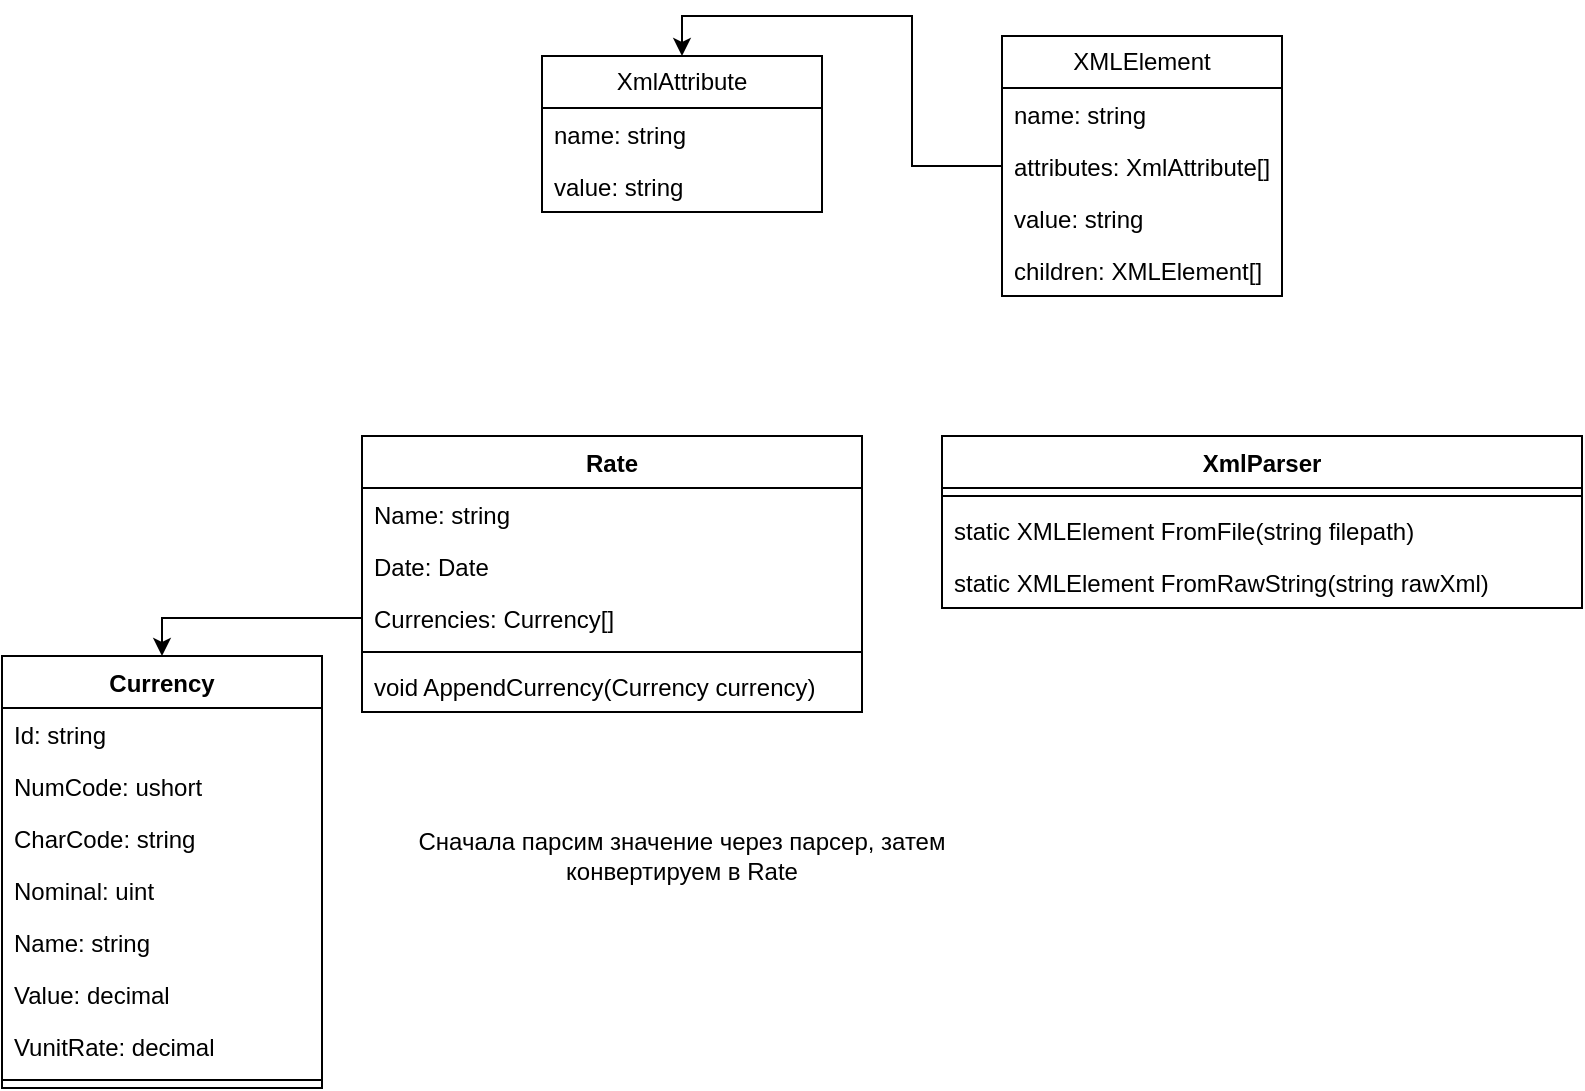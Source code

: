 <mxfile version="24.7.17">
  <diagram name="Page-1" id="Y3O6-fXWIPMZDo0kcvyY">
    <mxGraphModel dx="1195" dy="702" grid="1" gridSize="10" guides="1" tooltips="1" connect="1" arrows="1" fold="1" page="1" pageScale="1" pageWidth="850" pageHeight="1100" math="0" shadow="0">
      <root>
        <mxCell id="0" />
        <mxCell id="1" parent="0" />
        <mxCell id="TeqrsGrh8CQe0pCmq5D--1" value="Currency" style="swimlane;fontStyle=1;align=center;verticalAlign=top;childLayout=stackLayout;horizontal=1;startSize=26;horizontalStack=0;resizeParent=1;resizeParentMax=0;resizeLast=0;collapsible=1;marginBottom=0;whiteSpace=wrap;html=1;" parent="1" vertex="1">
          <mxGeometry x="40" y="430" width="160" height="216" as="geometry" />
        </mxCell>
        <mxCell id="TeqrsGrh8CQe0pCmq5D--2" value="Id: string" style="text;strokeColor=none;fillColor=none;align=left;verticalAlign=top;spacingLeft=4;spacingRight=4;overflow=hidden;rotatable=0;points=[[0,0.5],[1,0.5]];portConstraint=eastwest;whiteSpace=wrap;html=1;" parent="TeqrsGrh8CQe0pCmq5D--1" vertex="1">
          <mxGeometry y="26" width="160" height="26" as="geometry" />
        </mxCell>
        <mxCell id="TeqrsGrh8CQe0pCmq5D--6" value="NumCode: ushort" style="text;strokeColor=none;fillColor=none;align=left;verticalAlign=top;spacingLeft=4;spacingRight=4;overflow=hidden;rotatable=0;points=[[0,0.5],[1,0.5]];portConstraint=eastwest;whiteSpace=wrap;html=1;" parent="TeqrsGrh8CQe0pCmq5D--1" vertex="1">
          <mxGeometry y="52" width="160" height="26" as="geometry" />
        </mxCell>
        <mxCell id="TeqrsGrh8CQe0pCmq5D--5" value="CharCode: string" style="text;strokeColor=none;fillColor=none;align=left;verticalAlign=top;spacingLeft=4;spacingRight=4;overflow=hidden;rotatable=0;points=[[0,0.5],[1,0.5]];portConstraint=eastwest;whiteSpace=wrap;html=1;" parent="TeqrsGrh8CQe0pCmq5D--1" vertex="1">
          <mxGeometry y="78" width="160" height="26" as="geometry" />
        </mxCell>
        <mxCell id="TeqrsGrh8CQe0pCmq5D--9" value="Nominal: uint" style="text;strokeColor=none;fillColor=none;align=left;verticalAlign=top;spacingLeft=4;spacingRight=4;overflow=hidden;rotatable=0;points=[[0,0.5],[1,0.5]];portConstraint=eastwest;whiteSpace=wrap;html=1;" parent="TeqrsGrh8CQe0pCmq5D--1" vertex="1">
          <mxGeometry y="104" width="160" height="26" as="geometry" />
        </mxCell>
        <mxCell id="TeqrsGrh8CQe0pCmq5D--10" value="Name: string" style="text;strokeColor=none;fillColor=none;align=left;verticalAlign=top;spacingLeft=4;spacingRight=4;overflow=hidden;rotatable=0;points=[[0,0.5],[1,0.5]];portConstraint=eastwest;whiteSpace=wrap;html=1;" parent="TeqrsGrh8CQe0pCmq5D--1" vertex="1">
          <mxGeometry y="130" width="160" height="26" as="geometry" />
        </mxCell>
        <mxCell id="TeqrsGrh8CQe0pCmq5D--8" value="Value: decimal" style="text;strokeColor=none;fillColor=none;align=left;verticalAlign=top;spacingLeft=4;spacingRight=4;overflow=hidden;rotatable=0;points=[[0,0.5],[1,0.5]];portConstraint=eastwest;whiteSpace=wrap;html=1;" parent="TeqrsGrh8CQe0pCmq5D--1" vertex="1">
          <mxGeometry y="156" width="160" height="26" as="geometry" />
        </mxCell>
        <mxCell id="TeqrsGrh8CQe0pCmq5D--7" value="VunitRate: decimal" style="text;strokeColor=none;fillColor=none;align=left;verticalAlign=top;spacingLeft=4;spacingRight=4;overflow=hidden;rotatable=0;points=[[0,0.5],[1,0.5]];portConstraint=eastwest;whiteSpace=wrap;html=1;" parent="TeqrsGrh8CQe0pCmq5D--1" vertex="1">
          <mxGeometry y="182" width="160" height="26" as="geometry" />
        </mxCell>
        <mxCell id="TeqrsGrh8CQe0pCmq5D--3" value="" style="line;strokeWidth=1;fillColor=none;align=left;verticalAlign=middle;spacingTop=-1;spacingLeft=3;spacingRight=3;rotatable=0;labelPosition=right;points=[];portConstraint=eastwest;strokeColor=inherit;" parent="TeqrsGrh8CQe0pCmq5D--1" vertex="1">
          <mxGeometry y="208" width="160" height="8" as="geometry" />
        </mxCell>
        <mxCell id="TeqrsGrh8CQe0pCmq5D--11" value="Rate" style="swimlane;fontStyle=1;align=center;verticalAlign=top;childLayout=stackLayout;horizontal=1;startSize=26;horizontalStack=0;resizeParent=1;resizeParentMax=0;resizeLast=0;collapsible=1;marginBottom=0;whiteSpace=wrap;html=1;" parent="1" vertex="1">
          <mxGeometry x="220" y="320" width="250" height="138" as="geometry" />
        </mxCell>
        <mxCell id="TeqrsGrh8CQe0pCmq5D--12" value="Name: string" style="text;strokeColor=none;fillColor=none;align=left;verticalAlign=top;spacingLeft=4;spacingRight=4;overflow=hidden;rotatable=0;points=[[0,0.5],[1,0.5]];portConstraint=eastwest;whiteSpace=wrap;html=1;" parent="TeqrsGrh8CQe0pCmq5D--11" vertex="1">
          <mxGeometry y="26" width="250" height="26" as="geometry" />
        </mxCell>
        <mxCell id="TeqrsGrh8CQe0pCmq5D--18" value="Date: Date" style="text;strokeColor=none;fillColor=none;align=left;verticalAlign=top;spacingLeft=4;spacingRight=4;overflow=hidden;rotatable=0;points=[[0,0.5],[1,0.5]];portConstraint=eastwest;whiteSpace=wrap;html=1;" parent="TeqrsGrh8CQe0pCmq5D--11" vertex="1">
          <mxGeometry y="52" width="250" height="26" as="geometry" />
        </mxCell>
        <mxCell id="TeqrsGrh8CQe0pCmq5D--21" value="Currencies: Currency[]" style="text;strokeColor=none;fillColor=none;align=left;verticalAlign=top;spacingLeft=4;spacingRight=4;overflow=hidden;rotatable=0;points=[[0,0.5],[1,0.5]];portConstraint=eastwest;whiteSpace=wrap;html=1;" parent="TeqrsGrh8CQe0pCmq5D--11" vertex="1">
          <mxGeometry y="78" width="250" height="26" as="geometry" />
        </mxCell>
        <mxCell id="TeqrsGrh8CQe0pCmq5D--19" value="" style="line;strokeWidth=1;fillColor=none;align=left;verticalAlign=middle;spacingTop=-1;spacingLeft=3;spacingRight=3;rotatable=0;labelPosition=right;points=[];portConstraint=eastwest;strokeColor=inherit;" parent="TeqrsGrh8CQe0pCmq5D--11" vertex="1">
          <mxGeometry y="104" width="250" height="8" as="geometry" />
        </mxCell>
        <mxCell id="TeqrsGrh8CQe0pCmq5D--20" value="void AppendCurrency(Currency currency)" style="text;strokeColor=none;fillColor=none;align=left;verticalAlign=top;spacingLeft=4;spacingRight=4;overflow=hidden;rotatable=0;points=[[0,0.5],[1,0.5]];portConstraint=eastwest;whiteSpace=wrap;html=1;" parent="TeqrsGrh8CQe0pCmq5D--11" vertex="1">
          <mxGeometry y="112" width="250" height="26" as="geometry" />
        </mxCell>
        <mxCell id="TeqrsGrh8CQe0pCmq5D--22" style="edgeStyle=orthogonalEdgeStyle;rounded=0;orthogonalLoop=1;jettySize=auto;html=1;exitX=0;exitY=0.5;exitDx=0;exitDy=0;entryX=0.5;entryY=0;entryDx=0;entryDy=0;" parent="1" source="TeqrsGrh8CQe0pCmq5D--21" target="TeqrsGrh8CQe0pCmq5D--1" edge="1">
          <mxGeometry relative="1" as="geometry">
            <Array as="points">
              <mxPoint x="120" y="411" />
            </Array>
          </mxGeometry>
        </mxCell>
        <mxCell id="TeqrsGrh8CQe0pCmq5D--24" value="XmlParser" style="swimlane;fontStyle=1;align=center;verticalAlign=top;childLayout=stackLayout;horizontal=1;startSize=26;horizontalStack=0;resizeParent=1;resizeParentMax=0;resizeLast=0;collapsible=1;marginBottom=0;whiteSpace=wrap;html=1;" parent="1" vertex="1">
          <mxGeometry x="510" y="320" width="320" height="86" as="geometry" />
        </mxCell>
        <mxCell id="TeqrsGrh8CQe0pCmq5D--26" value="" style="line;strokeWidth=1;fillColor=none;align=left;verticalAlign=middle;spacingTop=-1;spacingLeft=3;spacingRight=3;rotatable=0;labelPosition=right;points=[];portConstraint=eastwest;strokeColor=inherit;" parent="TeqrsGrh8CQe0pCmq5D--24" vertex="1">
          <mxGeometry y="26" width="320" height="8" as="geometry" />
        </mxCell>
        <mxCell id="TeqrsGrh8CQe0pCmq5D--27" value="static XMLElement FromFile(string filepath)" style="text;strokeColor=none;fillColor=none;align=left;verticalAlign=top;spacingLeft=4;spacingRight=4;overflow=hidden;rotatable=0;points=[[0,0.5],[1,0.5]];portConstraint=eastwest;whiteSpace=wrap;html=1;" parent="TeqrsGrh8CQe0pCmq5D--24" vertex="1">
          <mxGeometry y="34" width="320" height="26" as="geometry" />
        </mxCell>
        <mxCell id="TeqrsGrh8CQe0pCmq5D--30" value="static XMLElement&amp;nbsp;FromRawString(string rawXml)&lt;span style=&quot;white-space: pre;&quot;&gt;&#x9;&lt;/span&gt;" style="text;strokeColor=none;fillColor=none;align=left;verticalAlign=top;spacingLeft=4;spacingRight=4;overflow=hidden;rotatable=0;points=[[0,0.5],[1,0.5]];portConstraint=eastwest;whiteSpace=wrap;html=1;" parent="TeqrsGrh8CQe0pCmq5D--24" vertex="1">
          <mxGeometry y="60" width="320" height="26" as="geometry" />
        </mxCell>
        <mxCell id="1EoRE5-GvBEjTyv5QOHX-1" value="XMLElement" style="swimlane;fontStyle=0;childLayout=stackLayout;horizontal=1;startSize=26;fillColor=none;horizontalStack=0;resizeParent=1;resizeParentMax=0;resizeLast=0;collapsible=1;marginBottom=0;whiteSpace=wrap;html=1;" parent="1" vertex="1">
          <mxGeometry x="540" y="120" width="140" height="130" as="geometry" />
        </mxCell>
        <mxCell id="1EoRE5-GvBEjTyv5QOHX-2" value="name: string" style="text;strokeColor=none;fillColor=none;align=left;verticalAlign=top;spacingLeft=4;spacingRight=4;overflow=hidden;rotatable=0;points=[[0,0.5],[1,0.5]];portConstraint=eastwest;whiteSpace=wrap;html=1;" parent="1EoRE5-GvBEjTyv5QOHX-1" vertex="1">
          <mxGeometry y="26" width="140" height="26" as="geometry" />
        </mxCell>
        <mxCell id="1EoRE5-GvBEjTyv5QOHX-3" value="attributes: XmlAttribute[]" style="text;strokeColor=none;fillColor=none;align=left;verticalAlign=top;spacingLeft=4;spacingRight=4;overflow=hidden;rotatable=0;points=[[0,0.5],[1,0.5]];portConstraint=eastwest;whiteSpace=wrap;html=1;" parent="1EoRE5-GvBEjTyv5QOHX-1" vertex="1">
          <mxGeometry y="52" width="140" height="26" as="geometry" />
        </mxCell>
        <mxCell id="1EoRE5-GvBEjTyv5QOHX-4" value="value: string" style="text;strokeColor=none;fillColor=none;align=left;verticalAlign=top;spacingLeft=4;spacingRight=4;overflow=hidden;rotatable=0;points=[[0,0.5],[1,0.5]];portConstraint=eastwest;whiteSpace=wrap;html=1;" parent="1EoRE5-GvBEjTyv5QOHX-1" vertex="1">
          <mxGeometry y="78" width="140" height="26" as="geometry" />
        </mxCell>
        <mxCell id="EAJoTBJoHxpfbBC-fEO_-1" value="children: XMLElement[]" style="text;strokeColor=none;fillColor=none;align=left;verticalAlign=top;spacingLeft=4;spacingRight=4;overflow=hidden;rotatable=0;points=[[0,0.5],[1,0.5]];portConstraint=eastwest;whiteSpace=wrap;html=1;" parent="1EoRE5-GvBEjTyv5QOHX-1" vertex="1">
          <mxGeometry y="104" width="140" height="26" as="geometry" />
        </mxCell>
        <mxCell id="2lf6Tuu8_X6m-MojPXU--1" value="XmlAttribute" style="swimlane;fontStyle=0;childLayout=stackLayout;horizontal=1;startSize=26;fillColor=none;horizontalStack=0;resizeParent=1;resizeParentMax=0;resizeLast=0;collapsible=1;marginBottom=0;whiteSpace=wrap;html=1;" vertex="1" parent="1">
          <mxGeometry x="310" y="130" width="140" height="78" as="geometry" />
        </mxCell>
        <mxCell id="2lf6Tuu8_X6m-MojPXU--2" value="name: string" style="text;strokeColor=none;fillColor=none;align=left;verticalAlign=top;spacingLeft=4;spacingRight=4;overflow=hidden;rotatable=0;points=[[0,0.5],[1,0.5]];portConstraint=eastwest;whiteSpace=wrap;html=1;" vertex="1" parent="2lf6Tuu8_X6m-MojPXU--1">
          <mxGeometry y="26" width="140" height="26" as="geometry" />
        </mxCell>
        <mxCell id="2lf6Tuu8_X6m-MojPXU--3" value="value: string" style="text;strokeColor=none;fillColor=none;align=left;verticalAlign=top;spacingLeft=4;spacingRight=4;overflow=hidden;rotatable=0;points=[[0,0.5],[1,0.5]];portConstraint=eastwest;whiteSpace=wrap;html=1;" vertex="1" parent="2lf6Tuu8_X6m-MojPXU--1">
          <mxGeometry y="52" width="140" height="26" as="geometry" />
        </mxCell>
        <mxCell id="2lf6Tuu8_X6m-MojPXU--6" style="edgeStyle=orthogonalEdgeStyle;rounded=0;orthogonalLoop=1;jettySize=auto;html=1;exitX=0;exitY=0.5;exitDx=0;exitDy=0;entryX=0.5;entryY=0;entryDx=0;entryDy=0;" edge="1" parent="1" source="1EoRE5-GvBEjTyv5QOHX-3" target="2lf6Tuu8_X6m-MojPXU--1">
          <mxGeometry relative="1" as="geometry" />
        </mxCell>
        <mxCell id="2lf6Tuu8_X6m-MojPXU--7" value="Сначала парсим значение через парсер, затем конвертируем в Rate" style="text;html=1;align=center;verticalAlign=middle;whiteSpace=wrap;rounded=0;" vertex="1" parent="1">
          <mxGeometry x="220" y="490" width="320" height="80" as="geometry" />
        </mxCell>
      </root>
    </mxGraphModel>
  </diagram>
</mxfile>

